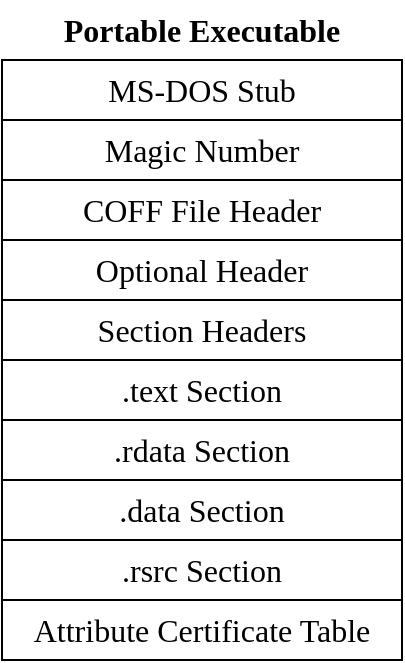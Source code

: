 <mxfile version="21.6.2" type="device">
  <diagram id="hnu7B3zys1fS2eFsURdc" name="Page-1">
    <mxGraphModel dx="677" dy="1046" grid="1" gridSize="10" guides="1" tooltips="1" connect="1" arrows="1" fold="1" page="0" pageScale="1" pageWidth="850" pageHeight="1100" math="0" shadow="0">
      <root>
        <mxCell id="0" />
        <mxCell id="1" parent="0" />
        <mxCell id="j9QwdKj93-wbxiv0UilQ-18" value="&lt;font style=&quot;font-size: 16px;&quot; face=&quot;LMRoman10-Regular&quot;&gt;MS-DOS Stub&lt;/font&gt;" style="rounded=0;whiteSpace=wrap;html=1;" parent="1" vertex="1">
          <mxGeometry x="360" y="240" width="200" height="30" as="geometry" />
        </mxCell>
        <mxCell id="j9QwdKj93-wbxiv0UilQ-19" value="&lt;font style=&quot;font-size: 16px;&quot; face=&quot;LMRoman10-Regular&quot;&gt;COFF File Header&lt;br&gt;&lt;/font&gt;" style="rounded=0;whiteSpace=wrap;html=1;strokeColor=default;fillStyle=auto;gradientColor=none;" parent="1" vertex="1">
          <mxGeometry x="360" y="300" width="200" height="30" as="geometry" />
        </mxCell>
        <mxCell id="j9QwdKj93-wbxiv0UilQ-20" value="&lt;font style=&quot;font-size: 16px;&quot; face=&quot;LMRoman10-Regular&quot;&gt;Section Headers&lt;/font&gt;" style="rounded=0;whiteSpace=wrap;html=1;" parent="1" vertex="1">
          <mxGeometry x="360" y="360" width="200" height="30" as="geometry" />
        </mxCell>
        <mxCell id="j9QwdKj93-wbxiv0UilQ-21" value="&lt;font style=&quot;font-size: 16px;&quot; face=&quot;LMRoman10-Regular&quot;&gt;.text Section&lt;/font&gt;" style="rounded=0;whiteSpace=wrap;html=1;" parent="1" vertex="1">
          <mxGeometry x="360" y="390" width="200" height="30" as="geometry" />
        </mxCell>
        <mxCell id="j9QwdKj93-wbxiv0UilQ-24" value="&lt;font style=&quot;font-size: 16px;&quot; face=&quot;LMRoman10-Regular&quot;&gt;Attribute Certificate Table&lt;/font&gt;" style="rounded=0;whiteSpace=wrap;html=1;fillColor=#FFFFFF;" parent="1" vertex="1">
          <mxGeometry x="360" y="510" width="200" height="30" as="geometry" />
        </mxCell>
        <mxCell id="j9QwdKj93-wbxiv0UilQ-25" value="&lt;font style=&quot;font-size: 16px;&quot; face=&quot;LMRoman10-Regular&quot;&gt;Magic Number&lt;/font&gt;" style="rounded=0;whiteSpace=wrap;html=1;" parent="1" vertex="1">
          <mxGeometry x="360" y="270" width="200" height="30" as="geometry" />
        </mxCell>
        <mxCell id="j9QwdKj93-wbxiv0UilQ-26" value="&lt;font style=&quot;font-size: 16px;&quot; face=&quot;LMRoman10-Regular&quot;&gt;Optional Header&lt;br&gt;&lt;/font&gt;" style="rounded=0;whiteSpace=wrap;html=1;strokeColor=default;fillStyle=auto;gradientColor=none;" parent="1" vertex="1">
          <mxGeometry x="360" y="330" width="200" height="30" as="geometry" />
        </mxCell>
        <mxCell id="j9QwdKj93-wbxiv0UilQ-27" value="&lt;font style=&quot;font-size: 16px;&quot; face=&quot;LMRoman10-Regular&quot;&gt;.rdata Section&lt;/font&gt;" style="rounded=0;whiteSpace=wrap;html=1;" parent="1" vertex="1">
          <mxGeometry x="360" y="420" width="200" height="30" as="geometry" />
        </mxCell>
        <mxCell id="j9QwdKj93-wbxiv0UilQ-30" value="&lt;font style=&quot;font-size: 16px;&quot; face=&quot;LMRoman10-Regular&quot;&gt;.data Section&lt;/font&gt;" style="rounded=0;whiteSpace=wrap;html=1;" parent="1" vertex="1">
          <mxGeometry x="360" y="450" width="200" height="30" as="geometry" />
        </mxCell>
        <mxCell id="j9QwdKj93-wbxiv0UilQ-31" value="&lt;font style=&quot;font-size: 16px;&quot; face=&quot;LMRoman10-Regular&quot;&gt;.rsrc Section&lt;/font&gt;" style="rounded=0;whiteSpace=wrap;html=1;" parent="1" vertex="1">
          <mxGeometry x="360" y="480" width="200" height="30" as="geometry" />
        </mxCell>
        <mxCell id="FumWqRtGvjaToRgr0J45-1" value="&lt;b&gt;Portable Executable&lt;/b&gt;" style="text;html=1;strokeColor=none;fillColor=none;align=center;verticalAlign=middle;whiteSpace=wrap;rounded=0;fontFamily=LMRoman10-Regular;fontSize=16;fontColor=default;" vertex="1" parent="1">
          <mxGeometry x="360" y="210" width="200" height="30" as="geometry" />
        </mxCell>
      </root>
    </mxGraphModel>
  </diagram>
</mxfile>
